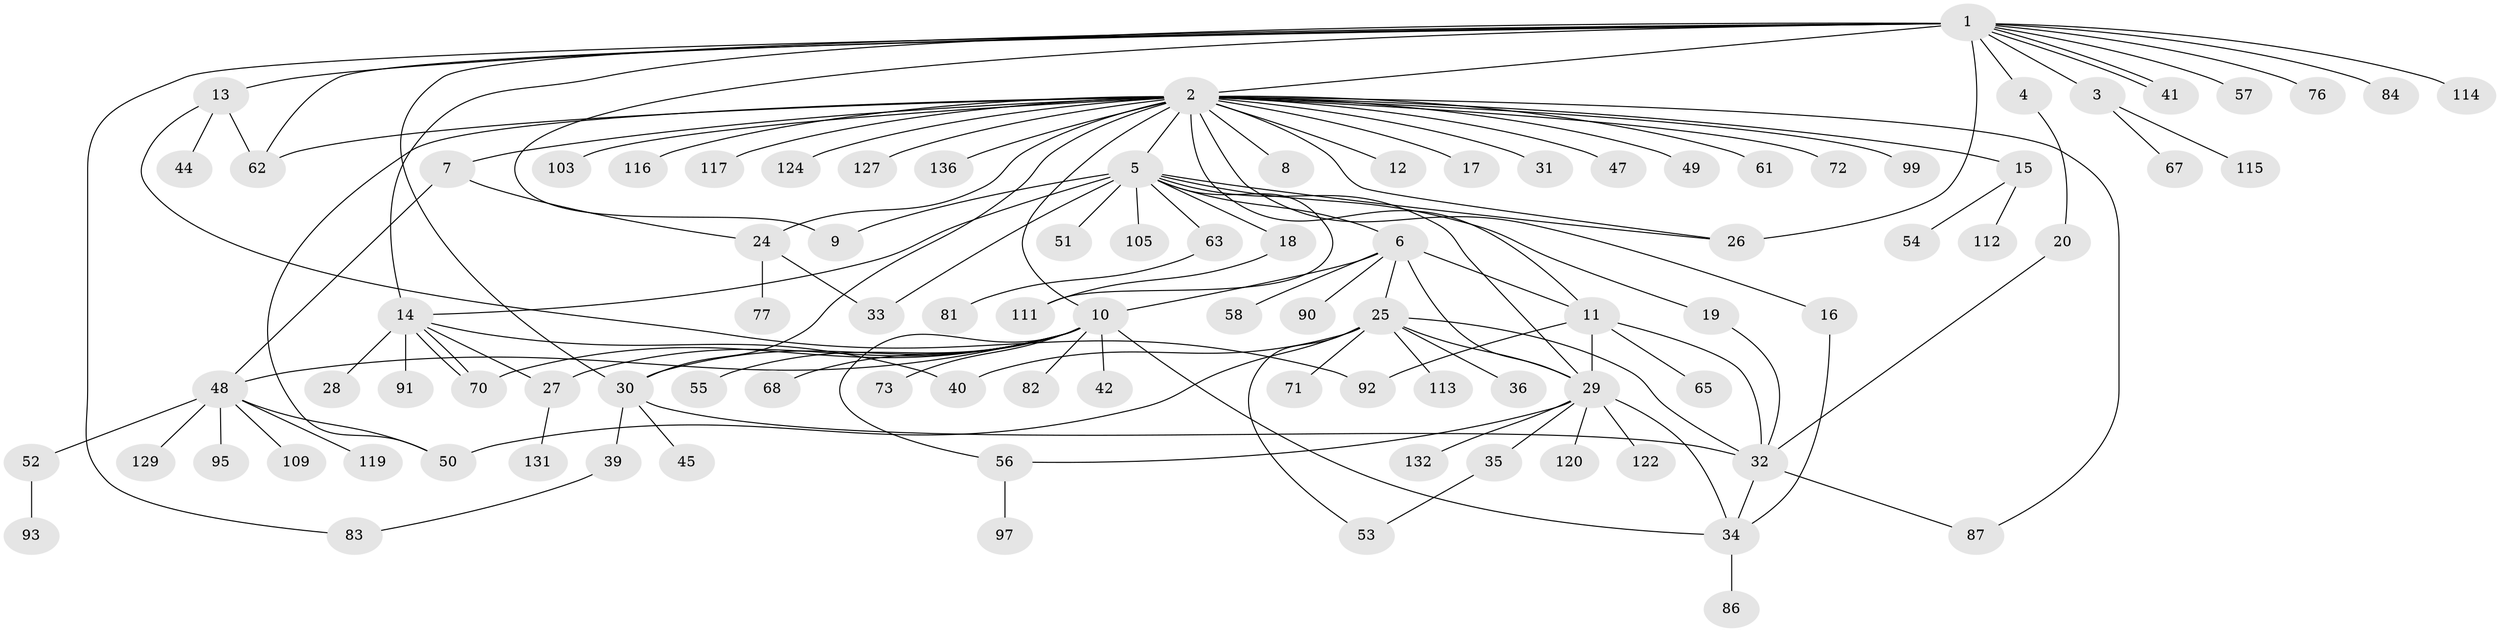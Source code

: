 // original degree distribution, {18: 0.0072992700729927005, 31: 0.0072992700729927005, 3: 0.0948905109489051, 2: 0.24817518248175183, 13: 0.014598540145985401, 8: 0.0364963503649635, 1: 0.5036496350364964, 6: 0.0072992700729927005, 7: 0.0072992700729927005, 5: 0.0364963503649635, 9: 0.0072992700729927005, 10: 0.0072992700729927005, 4: 0.021897810218978103}
// Generated by graph-tools (version 1.1) at 2025/18/03/04/25 18:18:13]
// undirected, 95 vertices, 130 edges
graph export_dot {
graph [start="1"]
  node [color=gray90,style=filled];
  1;
  2 [super="+43+59"];
  3;
  4;
  5;
  6;
  7 [super="+38"];
  8;
  9;
  10 [super="+22"];
  11 [super="+21"];
  12;
  13 [super="+78"];
  14 [super="+66"];
  15;
  16;
  17;
  18;
  19;
  20;
  24 [super="+89"];
  25 [super="+64"];
  26 [super="+126+98"];
  27;
  28;
  29 [super="+75+106+46+60"];
  30;
  31;
  32 [super="+69+101+85"];
  33 [super="+80"];
  34;
  35;
  36;
  39 [super="+125"];
  40;
  41;
  42;
  44;
  45;
  47;
  48;
  49;
  50;
  51;
  52;
  53 [super="+104"];
  54;
  55;
  56;
  57;
  58;
  61;
  62;
  63;
  65;
  67;
  68;
  70;
  71;
  72 [super="+108"];
  73;
  76;
  77;
  81 [super="+118"];
  82;
  83;
  84;
  86;
  87 [super="+88"];
  90 [super="+128"];
  91;
  92;
  93;
  95;
  97;
  99;
  103;
  105;
  109;
  111;
  112;
  113;
  114;
  115 [super="+134"];
  116;
  117;
  119;
  120;
  122;
  124;
  127 [super="+133"];
  129;
  131;
  132;
  136;
  1 -- 2 [weight=2];
  1 -- 3;
  1 -- 4;
  1 -- 9;
  1 -- 13;
  1 -- 14;
  1 -- 26 [weight=2];
  1 -- 30;
  1 -- 41;
  1 -- 41;
  1 -- 57;
  1 -- 62;
  1 -- 76;
  1 -- 83;
  1 -- 84;
  1 -- 114;
  2 -- 5;
  2 -- 7;
  2 -- 8;
  2 -- 10 [weight=2];
  2 -- 11;
  2 -- 12;
  2 -- 15;
  2 -- 16;
  2 -- 17;
  2 -- 24;
  2 -- 30 [weight=2];
  2 -- 31;
  2 -- 47;
  2 -- 49;
  2 -- 61;
  2 -- 62;
  2 -- 72;
  2 -- 87;
  2 -- 99;
  2 -- 103;
  2 -- 116;
  2 -- 117;
  2 -- 124;
  2 -- 127;
  2 -- 136;
  2 -- 26;
  2 -- 50;
  3 -- 67;
  3 -- 115;
  4 -- 20;
  5 -- 6;
  5 -- 9;
  5 -- 14;
  5 -- 18;
  5 -- 19;
  5 -- 26;
  5 -- 33;
  5 -- 51;
  5 -- 63;
  5 -- 105;
  5 -- 111;
  5 -- 29;
  6 -- 11;
  6 -- 25;
  6 -- 29 [weight=2];
  6 -- 58;
  6 -- 90;
  6 -- 10;
  7 -- 24;
  7 -- 48;
  10 -- 42;
  10 -- 56;
  10 -- 68;
  10 -- 82;
  10 -- 34;
  10 -- 70;
  10 -- 73;
  10 -- 48;
  10 -- 55;
  10 -- 27;
  10 -- 30 [weight=2];
  11 -- 65;
  11 -- 92;
  11 -- 29;
  11 -- 32 [weight=2];
  13 -- 44;
  13 -- 62;
  13 -- 92;
  14 -- 27;
  14 -- 28;
  14 -- 40;
  14 -- 70;
  14 -- 70;
  14 -- 91;
  15 -- 54;
  15 -- 112;
  16 -- 34;
  18 -- 111;
  19 -- 32;
  20 -- 32;
  24 -- 77;
  24 -- 33;
  25 -- 29;
  25 -- 32;
  25 -- 36;
  25 -- 40;
  25 -- 50;
  25 -- 53;
  25 -- 71;
  25 -- 113;
  27 -- 131;
  29 -- 34;
  29 -- 35;
  29 -- 132;
  29 -- 120;
  29 -- 56;
  29 -- 122;
  30 -- 39;
  30 -- 45;
  30 -- 32;
  32 -- 34;
  32 -- 87;
  34 -- 86;
  35 -- 53;
  39 -- 83;
  48 -- 50;
  48 -- 52;
  48 -- 95;
  48 -- 109;
  48 -- 119;
  48 -- 129;
  52 -- 93;
  56 -- 97;
  63 -- 81;
}
